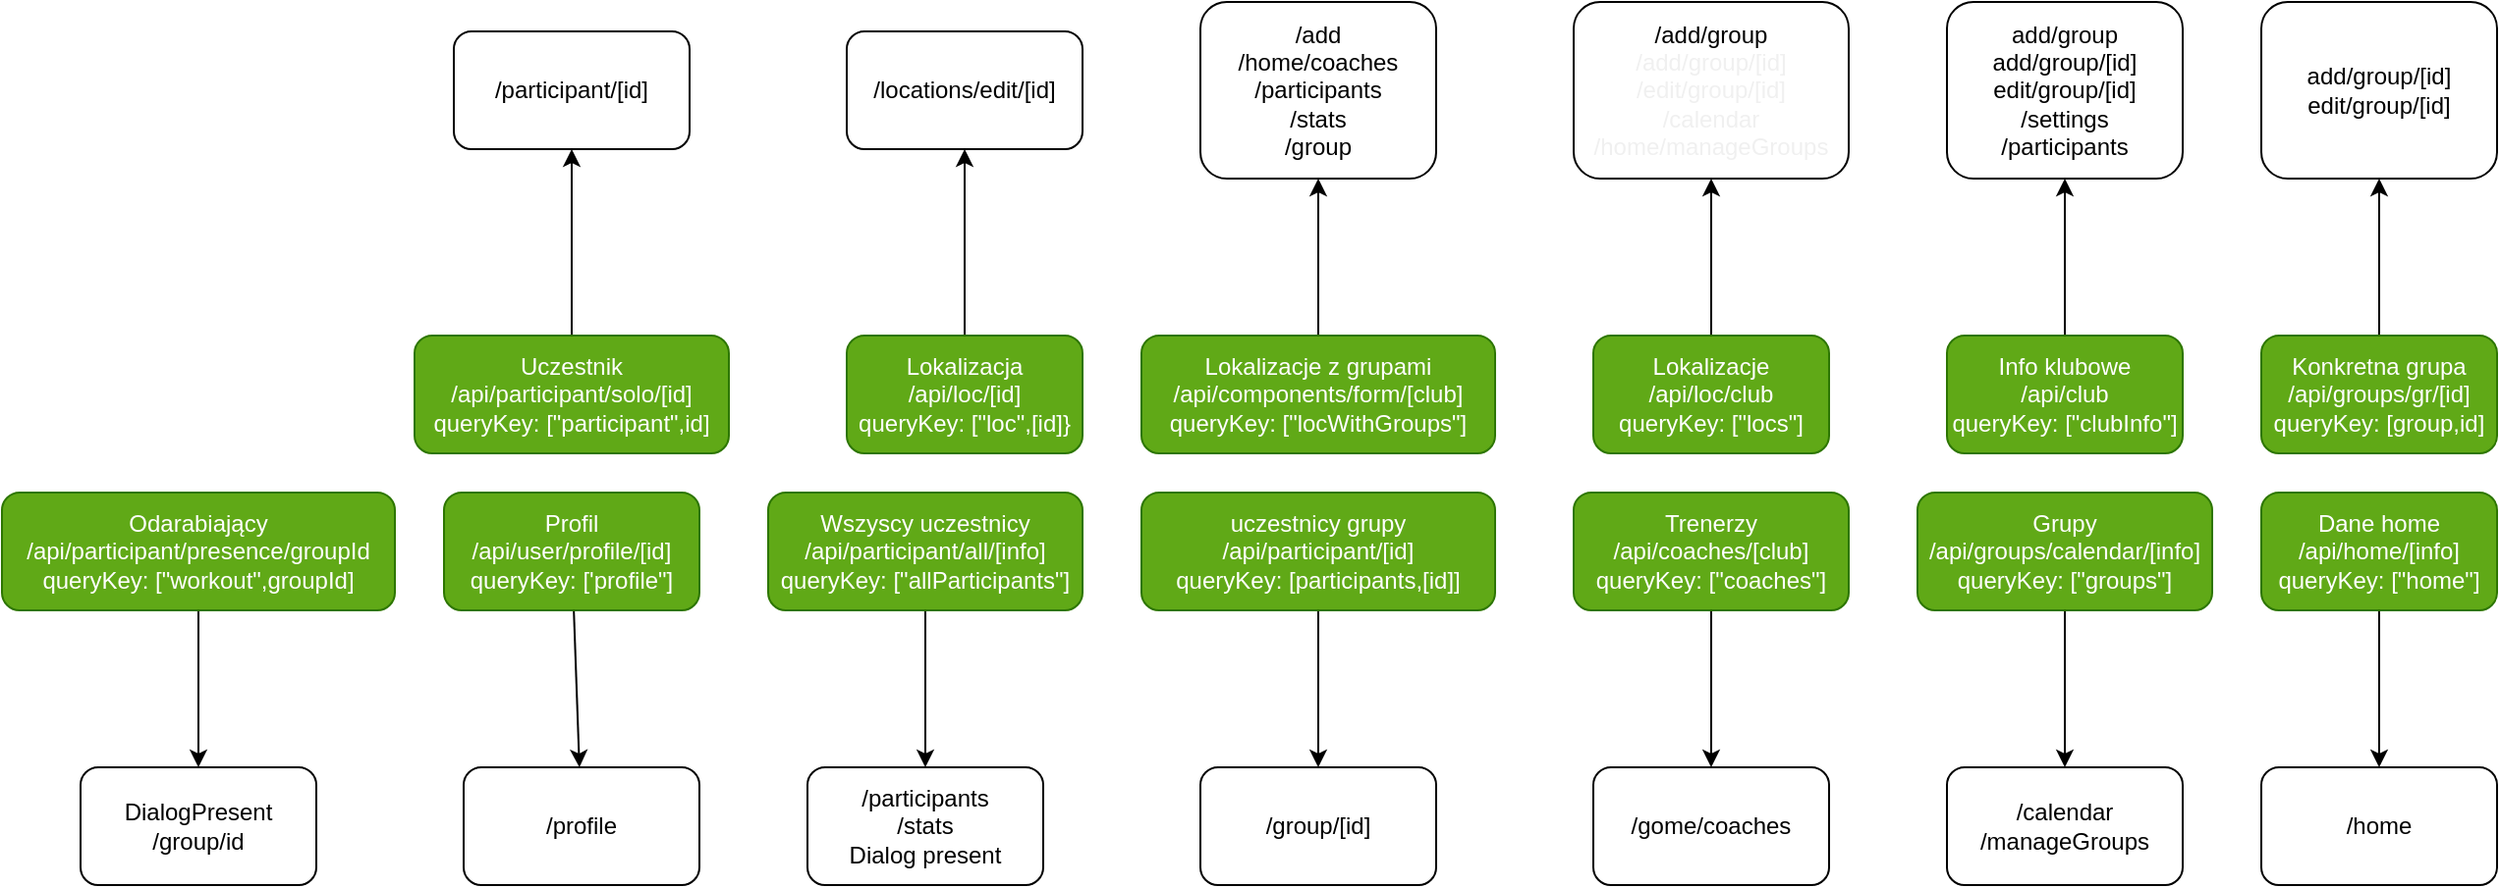 <mxfile>
    <diagram id="Lj2lymCUz71HBlOgkDSw" name="Page-1">
        <mxGraphModel dx="2013" dy="1703" grid="1" gridSize="10" guides="1" tooltips="1" connect="1" arrows="1" fold="1" page="1" pageScale="1" pageWidth="850" pageHeight="1100" math="0" shadow="0">
            <root>
                <mxCell id="0"/>
                <mxCell id="1" parent="0"/>
                <mxCell id="15" value="" style="edgeStyle=none;html=1;" parent="1" source="2" target="14" edge="1">
                    <mxGeometry relative="1" as="geometry"/>
                </mxCell>
                <mxCell id="2" value="Lokalizacje&lt;br&gt;/api/loc/club&lt;br&gt;queryKey: [&quot;locs&quot;]" style="rounded=1;whiteSpace=wrap;html=1;fillColor=#60a917;fontColor=#ffffff;strokeColor=#2D7600;" parent="1" vertex="1">
                    <mxGeometry x="320" y="120" width="120" height="60" as="geometry"/>
                </mxCell>
                <mxCell id="11" value="" style="edgeStyle=none;html=1;" parent="1" source="5" target="10" edge="1">
                    <mxGeometry relative="1" as="geometry"/>
                </mxCell>
                <mxCell id="5" value="Lokalizacje z grupami&lt;br&gt;/api/components/form/[club]&lt;br&gt;queryKey: [&quot;locWithGroups&quot;]" style="rounded=1;whiteSpace=wrap;html=1;fillColor=#60a917;fontColor=#ffffff;strokeColor=#2D7600;" parent="1" vertex="1">
                    <mxGeometry x="90" y="120" width="180" height="60" as="geometry"/>
                </mxCell>
                <mxCell id="10" value="/add&lt;br&gt;/home/coaches&lt;br&gt;/participants&lt;br&gt;/stats&lt;br&gt;/group" style="rounded=1;whiteSpace=wrap;html=1;" parent="1" vertex="1">
                    <mxGeometry x="120" y="-50" width="120" height="90" as="geometry"/>
                </mxCell>
                <mxCell id="14" value="/add/group&lt;br style=&quot;color: rgb(240, 240, 240);&quot;&gt;&lt;span style=&quot;color: rgb(240, 240, 240);&quot;&gt;/add/group/[id]&lt;br&gt;/edit/group/[id]&lt;br&gt;/calendar&lt;br&gt;/home/manageGroups&lt;br&gt;&lt;/span&gt;" style="whiteSpace=wrap;html=1;rounded=1;" parent="1" vertex="1">
                    <mxGeometry x="310" y="-50" width="140" height="90" as="geometry"/>
                </mxCell>
                <mxCell id="19" value="" style="edgeStyle=none;html=1;" parent="1" source="17" target="18" edge="1">
                    <mxGeometry relative="1" as="geometry"/>
                </mxCell>
                <mxCell id="17" value="Info klubowe&lt;br&gt;/api/club&lt;br&gt;queryKey: [&quot;clubInfo&quot;]" style="rounded=1;whiteSpace=wrap;html=1;fillColor=#60a917;fontColor=#ffffff;strokeColor=#2D7600;" parent="1" vertex="1">
                    <mxGeometry x="500" y="120" width="120" height="60" as="geometry"/>
                </mxCell>
                <mxCell id="18" value="add/group&lt;br&gt;add/group/[id]&lt;br&gt;edit/group/[id]&lt;br&gt;/settings&lt;br&gt;/participants" style="whiteSpace=wrap;html=1;rounded=1;" parent="1" vertex="1">
                    <mxGeometry x="500" y="-50" width="120" height="90" as="geometry"/>
                </mxCell>
                <mxCell id="22" value="" style="edgeStyle=none;html=1;" parent="1" source="20" target="21" edge="1">
                    <mxGeometry relative="1" as="geometry"/>
                </mxCell>
                <mxCell id="20" value="Konkretna grupa&lt;br&gt;/api/groups/gr/[id]&lt;br&gt;queryKey: [group,id]" style="rounded=1;whiteSpace=wrap;html=1;fillColor=#60a917;fontColor=#ffffff;strokeColor=#2D7600;" parent="1" vertex="1">
                    <mxGeometry x="660" y="120" width="120" height="60" as="geometry"/>
                </mxCell>
                <mxCell id="21" value="add/group/[id]&lt;br&gt;edit/group/[id]" style="whiteSpace=wrap;html=1;rounded=1;" parent="1" vertex="1">
                    <mxGeometry x="660" y="-50" width="120" height="90" as="geometry"/>
                </mxCell>
                <mxCell id="25" value="" style="edgeStyle=none;html=1;" parent="1" source="23" target="24" edge="1">
                    <mxGeometry relative="1" as="geometry"/>
                </mxCell>
                <mxCell id="23" value="uczestnicy grupy&lt;br&gt;/api/participant/[id]&lt;br&gt;queryKey: [participants,[id]]" style="rounded=1;whiteSpace=wrap;html=1;fillColor=#60a917;fontColor=#ffffff;strokeColor=#2D7600;" parent="1" vertex="1">
                    <mxGeometry x="90" y="200" width="180" height="60" as="geometry"/>
                </mxCell>
                <mxCell id="24" value="/group/[id]" style="whiteSpace=wrap;html=1;rounded=1;" parent="1" vertex="1">
                    <mxGeometry x="120" y="340" width="120" height="60" as="geometry"/>
                </mxCell>
                <mxCell id="30" value="" style="edgeStyle=none;html=1;" parent="1" source="26" target="29" edge="1">
                    <mxGeometry relative="1" as="geometry"/>
                </mxCell>
                <mxCell id="26" value="Trenerzy&lt;br&gt;/api/coaches/[club]&lt;br&gt;queryKey: [&quot;coaches&quot;]" style="rounded=1;whiteSpace=wrap;html=1;fillColor=#60a917;fontColor=#ffffff;strokeColor=#2D7600;" parent="1" vertex="1">
                    <mxGeometry x="310" y="200" width="140" height="60" as="geometry"/>
                </mxCell>
                <mxCell id="29" value="/gome/coaches" style="whiteSpace=wrap;html=1;rounded=1;" parent="1" vertex="1">
                    <mxGeometry x="320" y="340" width="120" height="60" as="geometry"/>
                </mxCell>
                <mxCell id="34" value="" style="edgeStyle=none;html=1;" parent="1" source="31" target="33" edge="1">
                    <mxGeometry relative="1" as="geometry"/>
                </mxCell>
                <mxCell id="31" value="Grupy&lt;br&gt;/api/groups/calendar/[info]&lt;br&gt;queryKey: [&quot;groups&quot;]" style="rounded=1;whiteSpace=wrap;html=1;fillColor=#60a917;fontColor=#ffffff;strokeColor=#2D7600;" parent="1" vertex="1">
                    <mxGeometry x="485" y="200" width="150" height="60" as="geometry"/>
                </mxCell>
                <mxCell id="33" value="/calendar&lt;br&gt;/manageGroups" style="whiteSpace=wrap;html=1;rounded=1;" parent="1" vertex="1">
                    <mxGeometry x="500" y="340" width="120" height="60" as="geometry"/>
                </mxCell>
                <mxCell id="37" value="" style="edgeStyle=none;html=1;" parent="1" source="35" target="36" edge="1">
                    <mxGeometry relative="1" as="geometry"/>
                </mxCell>
                <mxCell id="35" value="Dane home&lt;br&gt;/api/home/[info]&lt;br&gt;queryKey: [&quot;home&quot;]" style="rounded=1;whiteSpace=wrap;html=1;fillColor=#60a917;fontColor=#ffffff;strokeColor=#2D7600;" parent="1" vertex="1">
                    <mxGeometry x="660" y="200" width="120" height="60" as="geometry"/>
                </mxCell>
                <mxCell id="36" value="/home&lt;br&gt;" style="whiteSpace=wrap;html=1;rounded=1;" parent="1" vertex="1">
                    <mxGeometry x="660" y="340" width="120" height="60" as="geometry"/>
                </mxCell>
                <mxCell id="41" value="" style="edgeStyle=none;html=1;" parent="1" source="39" target="40" edge="1">
                    <mxGeometry relative="1" as="geometry"/>
                </mxCell>
                <mxCell id="39" value="Lokalizacja&lt;br&gt;/api/loc/[id]&lt;br&gt;queryKey: [&quot;loc&quot;,[id]}" style="rounded=1;whiteSpace=wrap;html=1;fillColor=#60a917;fontColor=#ffffff;strokeColor=#2D7600;" parent="1" vertex="1">
                    <mxGeometry x="-60" y="120" width="120" height="60" as="geometry"/>
                </mxCell>
                <mxCell id="40" value="/locations/edit/[id]" style="whiteSpace=wrap;html=1;rounded=1;" parent="1" vertex="1">
                    <mxGeometry x="-60" y="-35" width="120" height="60" as="geometry"/>
                </mxCell>
                <mxCell id="45" value="" style="edgeStyle=none;html=1;" parent="1" source="42" target="44" edge="1">
                    <mxGeometry relative="1" as="geometry"/>
                </mxCell>
                <mxCell id="42" value="Uczestnik&lt;br&gt;/api/participant/solo/[id]&lt;br&gt;queryKey: [&quot;participant&quot;,id]" style="rounded=1;whiteSpace=wrap;html=1;fillColor=#60a917;fontColor=#ffffff;strokeColor=#2D7600;" parent="1" vertex="1">
                    <mxGeometry x="-280" y="120" width="160" height="60" as="geometry"/>
                </mxCell>
                <mxCell id="44" value="/participant/[id]" style="whiteSpace=wrap;html=1;rounded=1;" parent="1" vertex="1">
                    <mxGeometry x="-260" y="-35" width="120" height="60" as="geometry"/>
                </mxCell>
                <mxCell id="50" value="" style="edgeStyle=none;html=1;" parent="1" source="46" target="49" edge="1">
                    <mxGeometry relative="1" as="geometry"/>
                </mxCell>
                <mxCell id="46" value="Wszyscy uczestnicy&lt;br&gt;/api/participant/all/[info]&lt;br&gt;queryKey: [&quot;allParticipants&quot;]" style="rounded=1;whiteSpace=wrap;html=1;fillColor=#60a917;fontColor=#ffffff;strokeColor=#2D7600;" parent="1" vertex="1">
                    <mxGeometry x="-100" y="200" width="160" height="60" as="geometry"/>
                </mxCell>
                <mxCell id="49" value="/participants&lt;br&gt;/stats&lt;br&gt;Dialog present" style="whiteSpace=wrap;html=1;rounded=1;" parent="1" vertex="1">
                    <mxGeometry x="-80" y="340" width="120" height="60" as="geometry"/>
                </mxCell>
                <mxCell id="54" value="" style="edgeStyle=none;html=1;" parent="1" source="51" target="53" edge="1">
                    <mxGeometry relative="1" as="geometry"/>
                </mxCell>
                <mxCell id="51" value="Profil&lt;br&gt;/api/user/profile/[id]&lt;br&gt;queryKey: ['profile&quot;]" style="rounded=1;whiteSpace=wrap;html=1;fillColor=#60a917;fontColor=#ffffff;strokeColor=#2D7600;" parent="1" vertex="1">
                    <mxGeometry x="-265" y="200" width="130" height="60" as="geometry"/>
                </mxCell>
                <mxCell id="53" value="/profile" style="whiteSpace=wrap;html=1;rounded=1;" parent="1" vertex="1">
                    <mxGeometry x="-255" y="340" width="120" height="60" as="geometry"/>
                </mxCell>
                <mxCell id="57" value="" style="edgeStyle=none;html=1;" parent="1" source="55" target="56" edge="1">
                    <mxGeometry relative="1" as="geometry"/>
                </mxCell>
                <mxCell id="55" value="Odarabiający&lt;br&gt;/api/participant/presence/groupId&lt;br&gt;queryKey: [&quot;workout&quot;,groupId]" style="rounded=1;whiteSpace=wrap;html=1;fillColor=#60a917;fontColor=#ffffff;strokeColor=#2D7600;" parent="1" vertex="1">
                    <mxGeometry x="-490" y="200" width="200" height="60" as="geometry"/>
                </mxCell>
                <mxCell id="56" value="DialogPresent&lt;br&gt;/group/id" style="whiteSpace=wrap;html=1;rounded=1;" parent="1" vertex="1">
                    <mxGeometry x="-450" y="340" width="120" height="60" as="geometry"/>
                </mxCell>
            </root>
        </mxGraphModel>
    </diagram>
</mxfile>